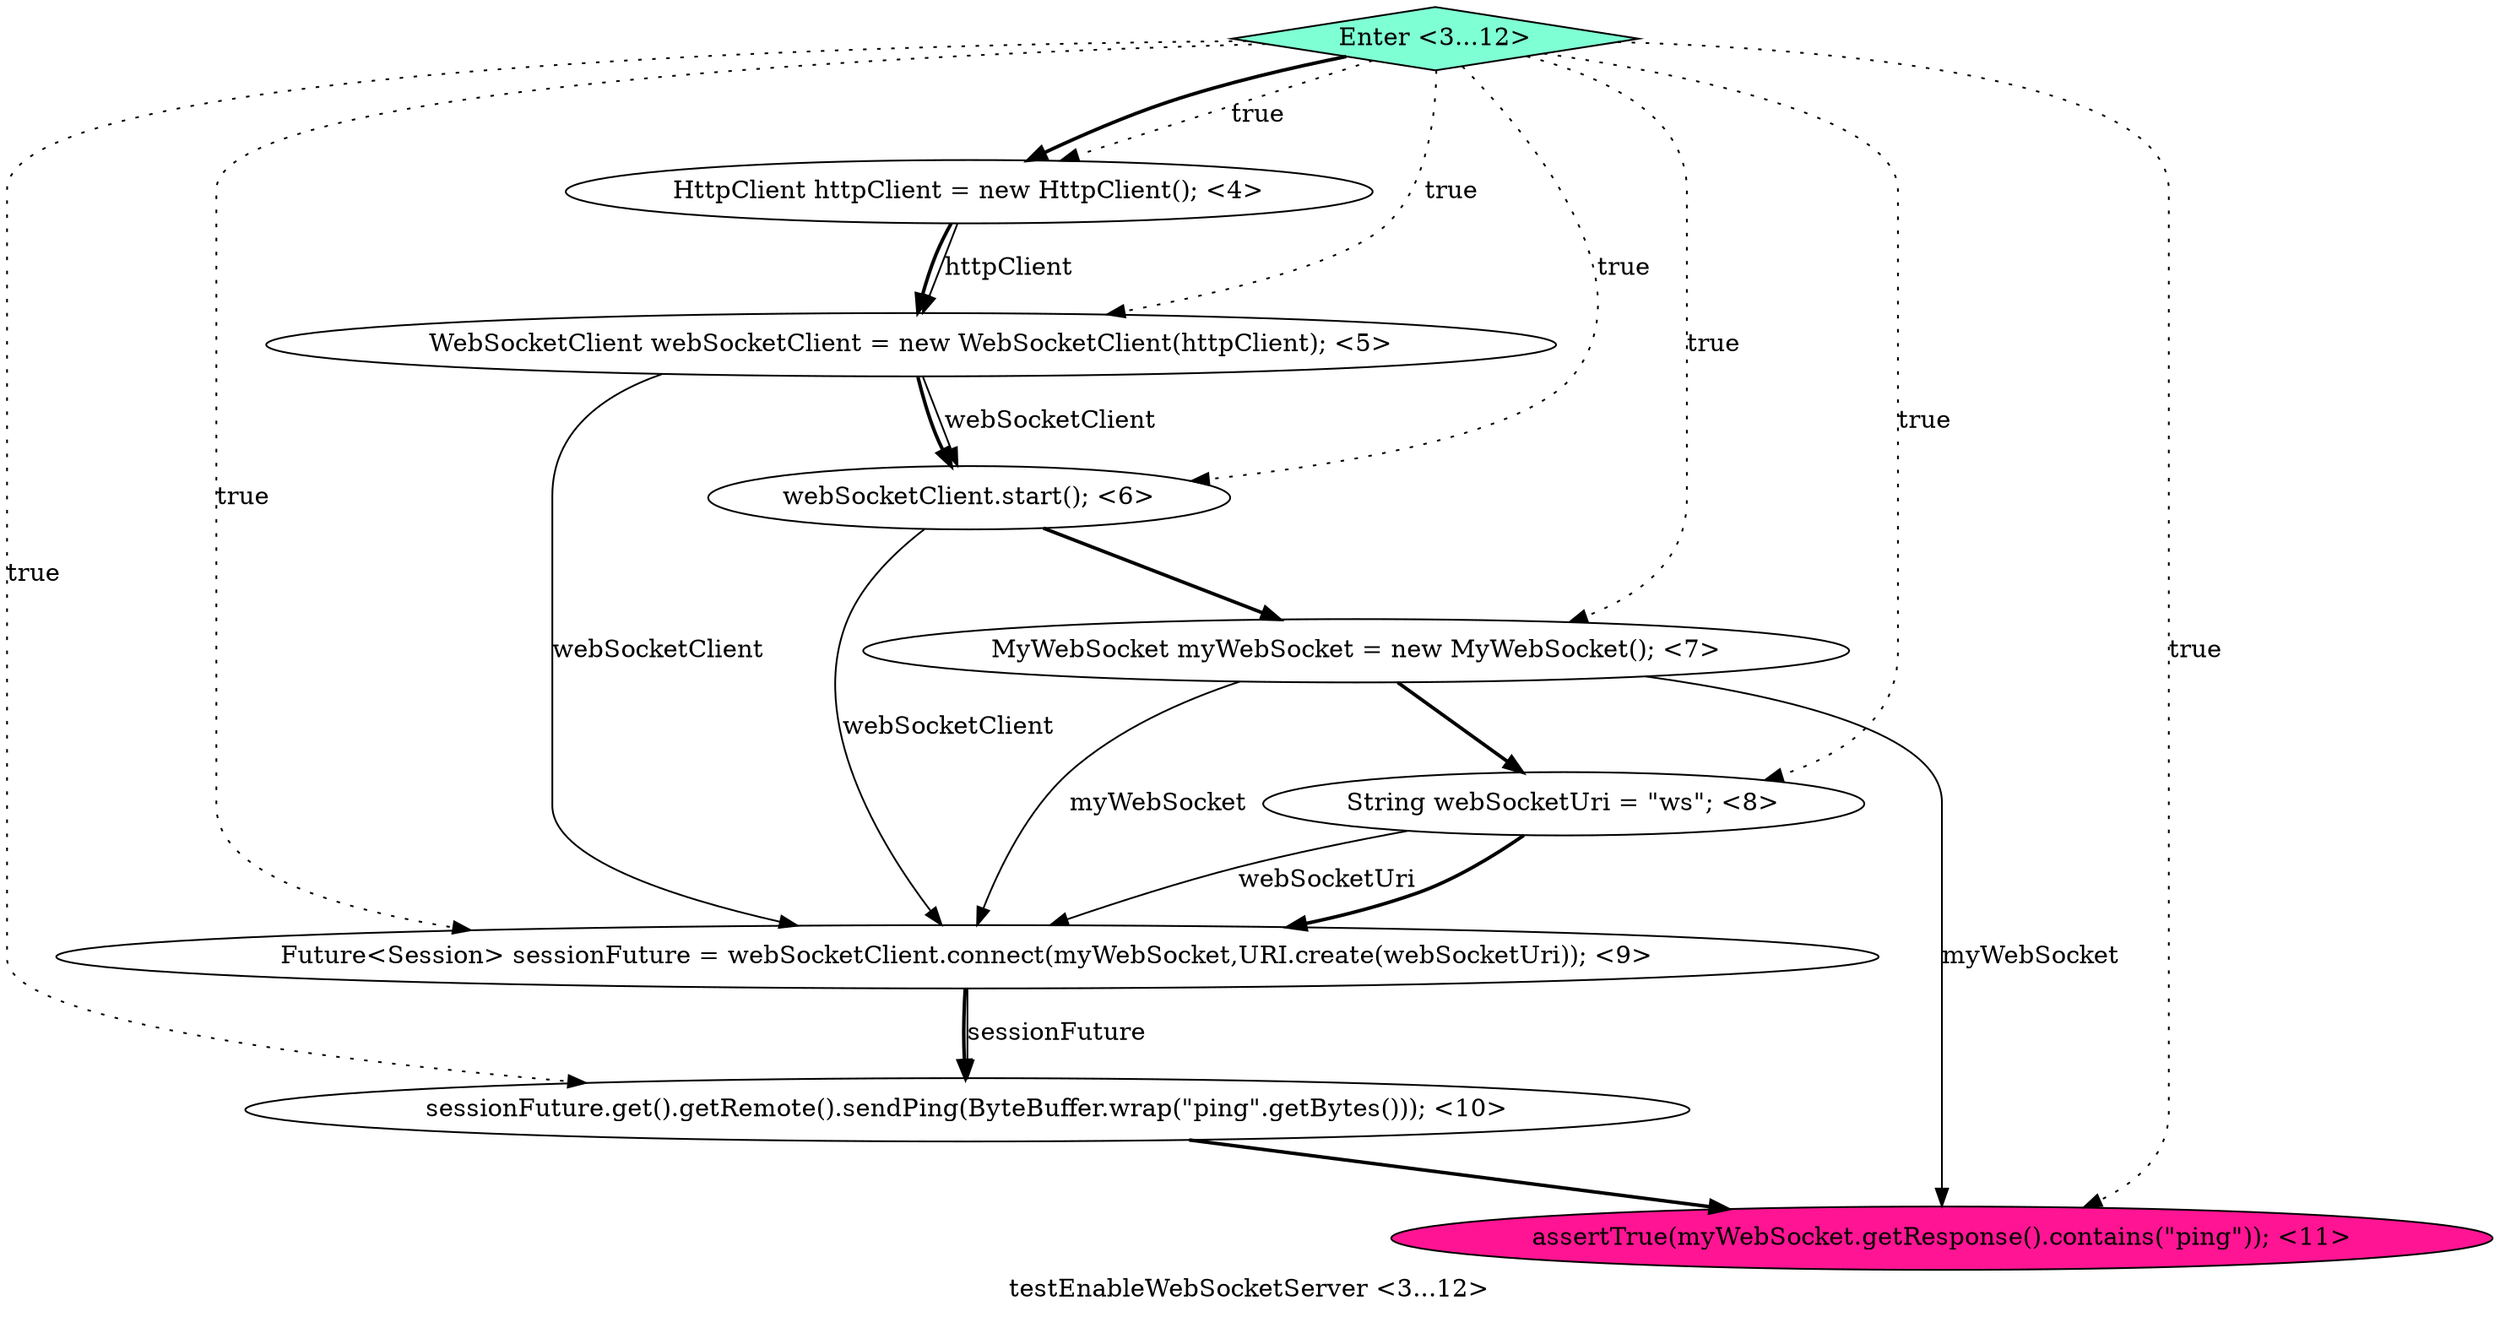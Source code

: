 digraph PDG {
label = "testEnableWebSocketServer <3...12>";
0.6 [style = filled, label = "sessionFuture.get().getRemote().sendPing(ByteBuffer.wrap(\"ping\".getBytes())); <10>", fillcolor = white, shape = ellipse];
0.2 [style = filled, label = "webSocketClient.start(); <6>", fillcolor = white, shape = ellipse];
0.0 [style = filled, label = "HttpClient httpClient = new HttpClient(); <4>", fillcolor = white, shape = ellipse];
0.5 [style = filled, label = "Future<Session> sessionFuture = webSocketClient.connect(myWebSocket,URI.create(webSocketUri)); <9>", fillcolor = white, shape = ellipse];
0.3 [style = filled, label = "MyWebSocket myWebSocket = new MyWebSocket(); <7>", fillcolor = white, shape = ellipse];
0.4 [style = filled, label = "String webSocketUri = \"ws\"; <8>", fillcolor = white, shape = ellipse];
0.8 [style = filled, label = "Enter <3...12>", fillcolor = aquamarine, shape = diamond];
0.1 [style = filled, label = "WebSocketClient webSocketClient = new WebSocketClient(httpClient); <5>", fillcolor = white, shape = ellipse];
0.7 [style = filled, label = "assertTrue(myWebSocket.getResponse().contains(\"ping\")); <11>", fillcolor = deeppink, shape = ellipse];
0.0 -> 0.1 [style = solid, label="httpClient"];
0.0 -> 0.1 [style = bold, label=""];
0.1 -> 0.2 [style = solid, label="webSocketClient"];
0.1 -> 0.2 [style = bold, label=""];
0.1 -> 0.5 [style = solid, label="webSocketClient"];
0.2 -> 0.3 [style = bold, label=""];
0.2 -> 0.5 [style = solid, label="webSocketClient"];
0.3 -> 0.4 [style = bold, label=""];
0.3 -> 0.5 [style = solid, label="myWebSocket"];
0.3 -> 0.7 [style = solid, label="myWebSocket"];
0.4 -> 0.5 [style = solid, label="webSocketUri"];
0.4 -> 0.5 [style = bold, label=""];
0.5 -> 0.6 [style = solid, label="sessionFuture"];
0.5 -> 0.6 [style = bold, label=""];
0.6 -> 0.7 [style = bold, label=""];
0.8 -> 0.0 [style = dotted, label="true"];
0.8 -> 0.0 [style = bold, label=""];
0.8 -> 0.1 [style = dotted, label="true"];
0.8 -> 0.2 [style = dotted, label="true"];
0.8 -> 0.3 [style = dotted, label="true"];
0.8 -> 0.4 [style = dotted, label="true"];
0.8 -> 0.5 [style = dotted, label="true"];
0.8 -> 0.6 [style = dotted, label="true"];
0.8 -> 0.7 [style = dotted, label="true"];
}
